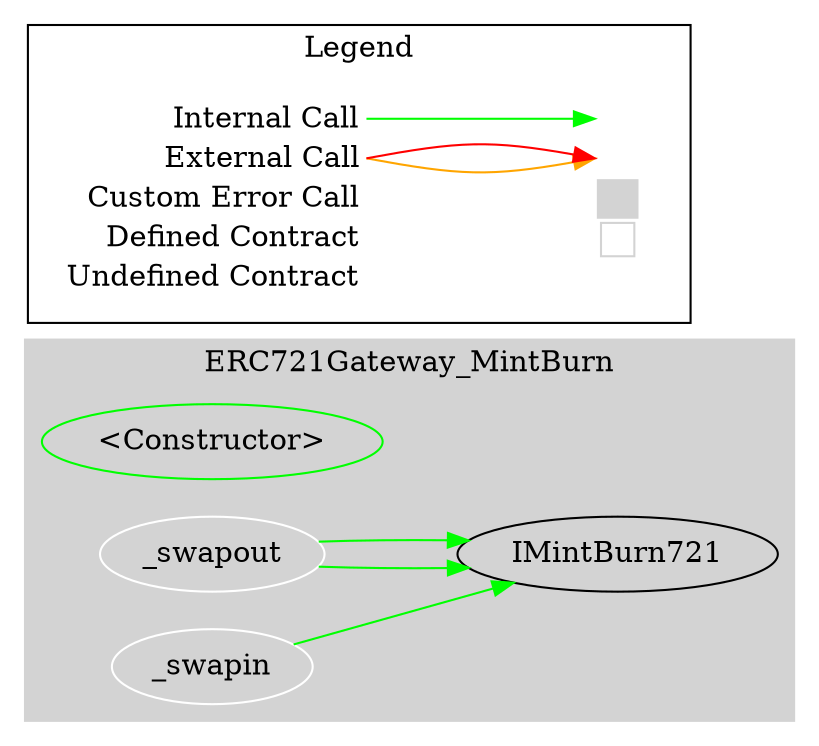 digraph G {
  graph [ ratio = "auto", page = "100", compound =true ];
subgraph "clusterERC721Gateway_MintBurn" {
  graph [ label = "ERC721Gateway_MintBurn", color = "lightgray", style = "filled", bgcolor = "lightgray" ];
  "ERC721Gateway_MintBurn.<Constructor>" [ label = "<Constructor>", color = "green" ];
  "ERC721Gateway_MintBurn._swapout" [ label = "_swapout", color = "white" ];
  "ERC721Gateway_MintBurn._swapin" [ label = "_swapin", color = "white" ];
  "ERC721Gateway_MintBurn.IMintBurn721" [ label = "IMintBurn721" ];
}

  "ERC721Gateway_MintBurn._swapout";
  "ERC721Gateway_MintBurn.IMintBurn721";
  "ERC721Gateway_MintBurn._swapin";
  "ERC721Gateway_MintBurn._swapout" -> "ERC721Gateway_MintBurn.IMintBurn721" [ color = "green" ];
  "ERC721Gateway_MintBurn._swapout" -> "ERC721Gateway_MintBurn.IMintBurn721" [ color = "green" ];
  "ERC721Gateway_MintBurn._swapin" -> "ERC721Gateway_MintBurn.IMintBurn721" [ color = "green" ];


rankdir=LR
node [shape=plaintext]
subgraph cluster_01 { 
label = "Legend";
key [label=<<table border="0" cellpadding="2" cellspacing="0" cellborder="0">
  <tr><td align="right" port="i1">Internal Call</td></tr>
  <tr><td align="right" port="i2">External Call</td></tr>
  <tr><td align="right" port="i2">Custom Error Call</td></tr>
  <tr><td align="right" port="i3">Defined Contract</td></tr>
  <tr><td align="right" port="i4">Undefined Contract</td></tr>
  </table>>]
key2 [label=<<table border="0" cellpadding="2" cellspacing="0" cellborder="0">
  <tr><td port="i1">&nbsp;&nbsp;&nbsp;</td></tr>
  <tr><td port="i2">&nbsp;&nbsp;&nbsp;</td></tr>
  <tr><td port="i3" bgcolor="lightgray">&nbsp;&nbsp;&nbsp;</td></tr>
  <tr><td port="i4">
    <table border="1" cellborder="0" cellspacing="0" cellpadding="7" color="lightgray">
      <tr>
       <td></td>
      </tr>
     </table>
  </td></tr>
  </table>>]
key:i1:e -> key2:i1:w [color="green"]
key:i2:e -> key2:i2:w [color="orange"]
key:i2:e -> key2:i2:w [color="red"]
}
}


